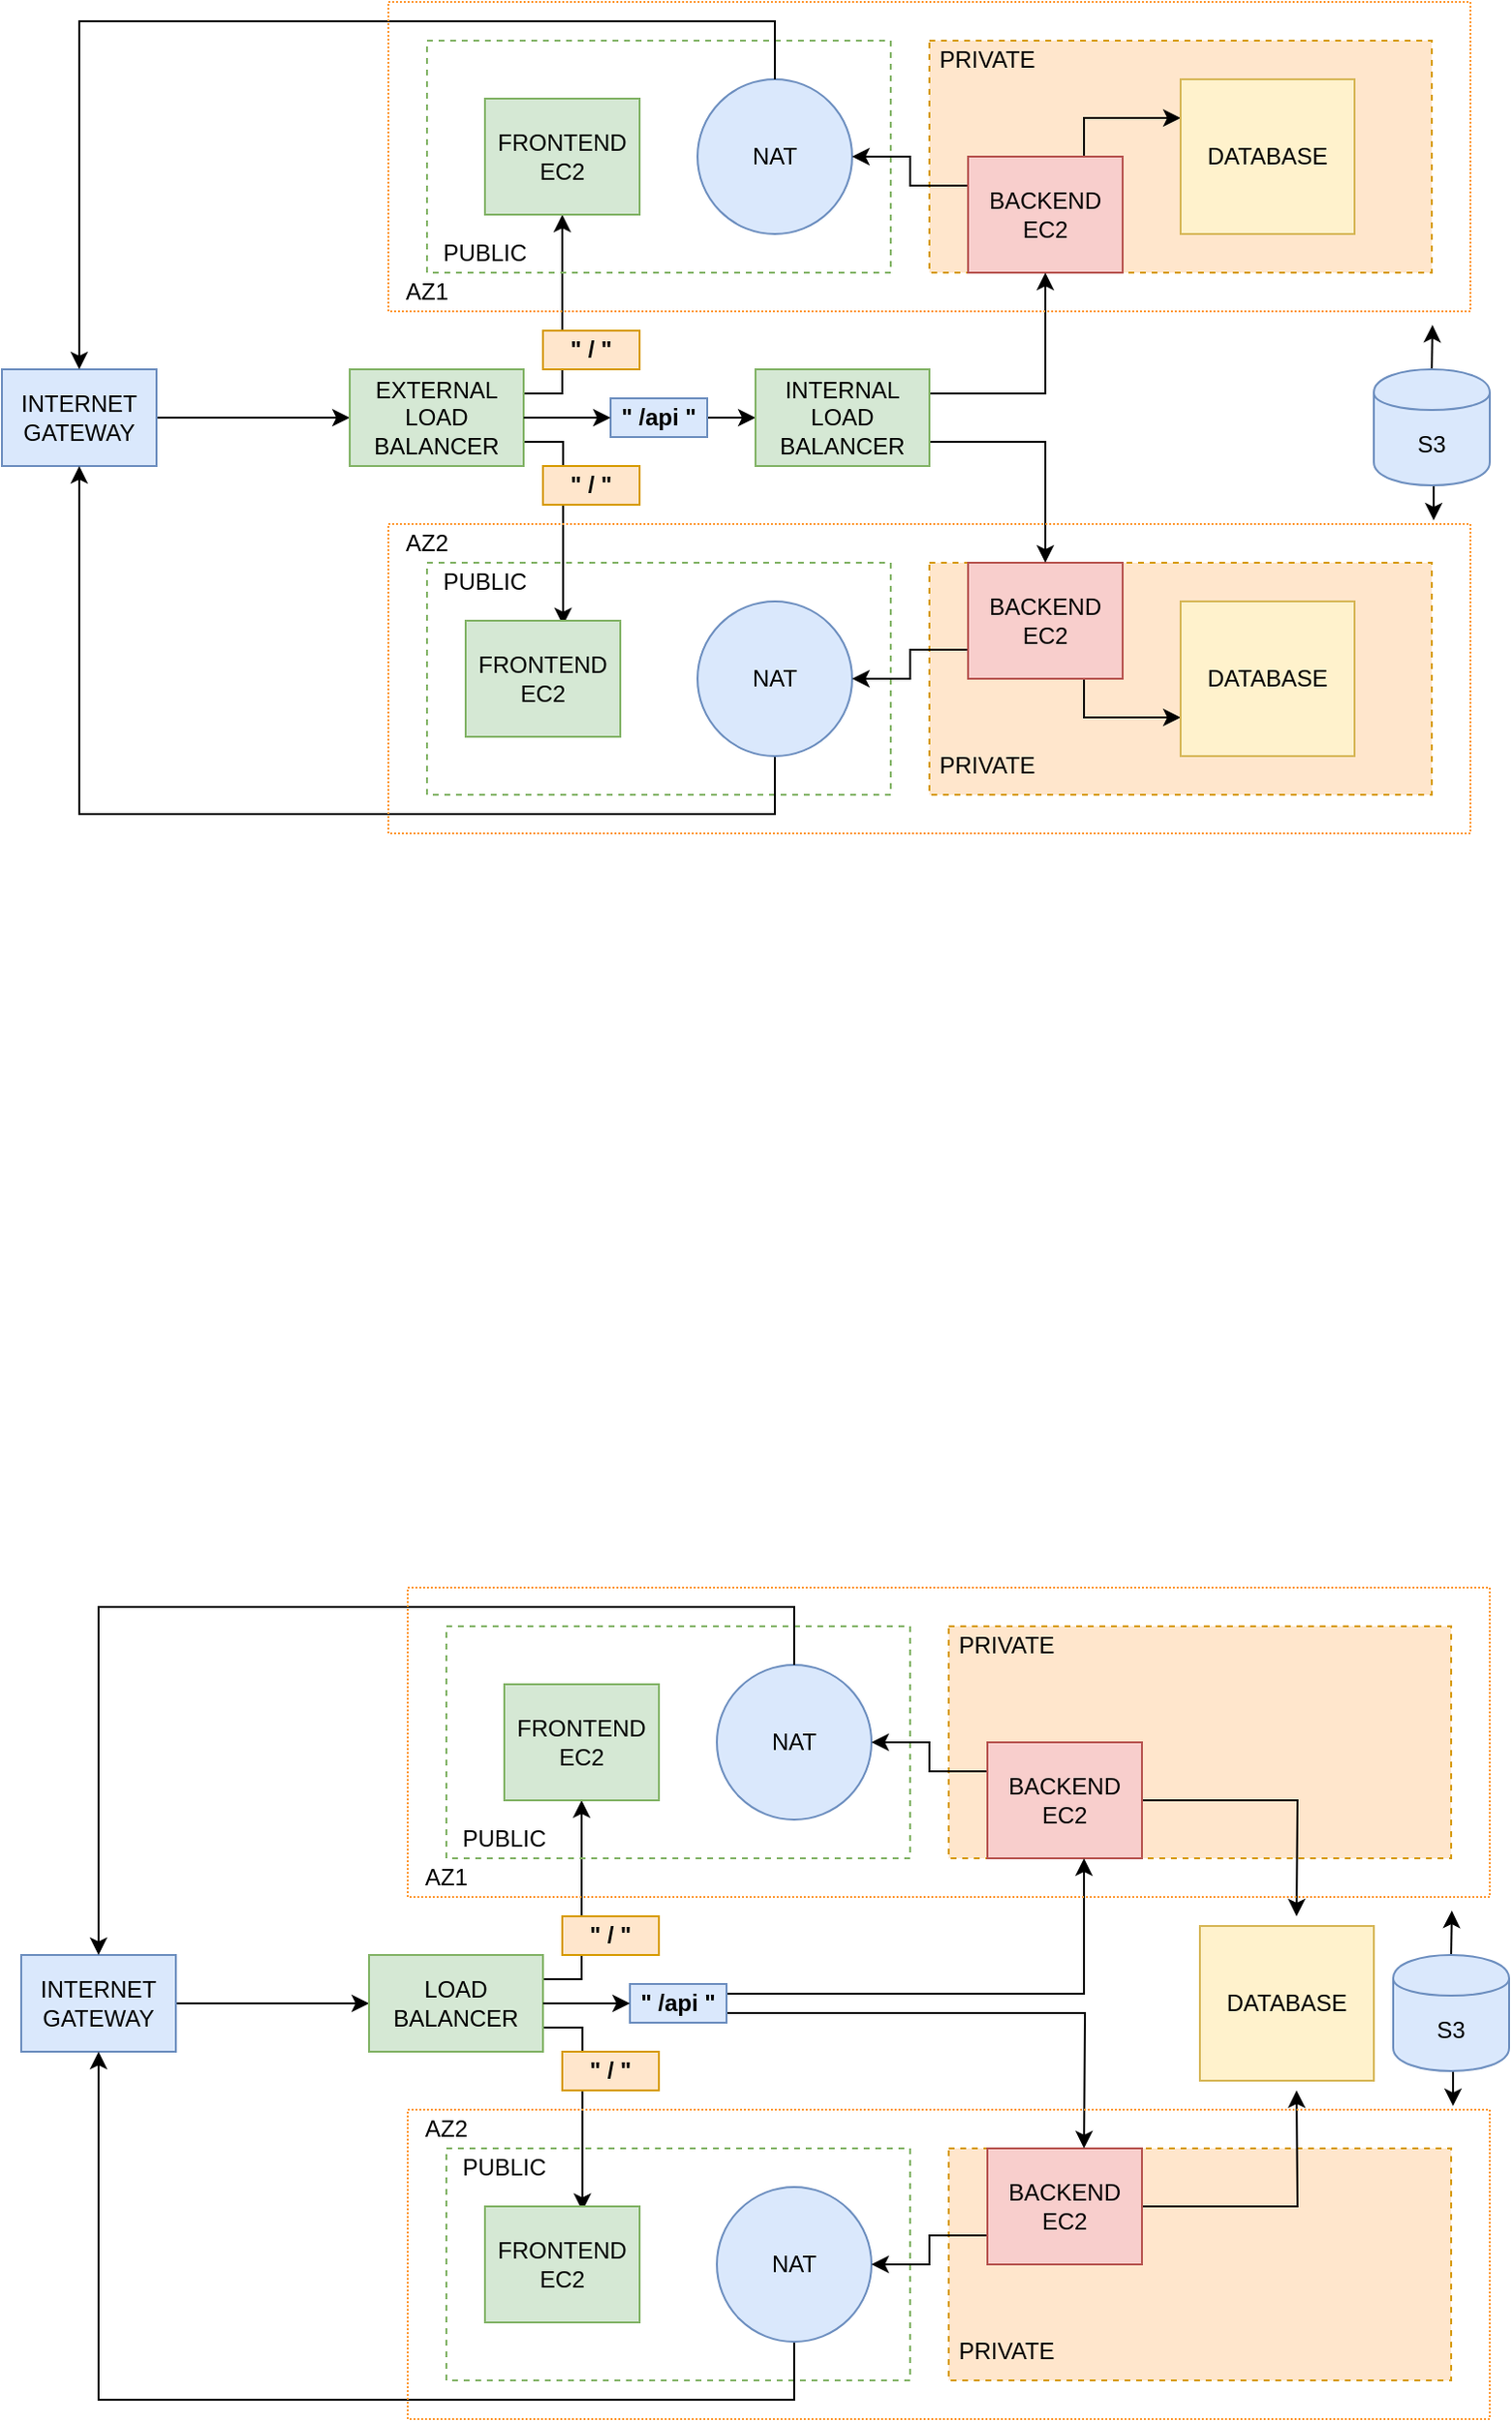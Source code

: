 <mxfile version="13.4.4" type="github">
  <diagram id="WMBnukoaxN1IHDbiz8Kx" name="Page-1">
    <mxGraphModel dx="838" dy="474" grid="1" gridSize="10" guides="1" tooltips="1" connect="1" arrows="1" fold="1" page="1" pageScale="1" pageWidth="1100" pageHeight="850" math="0" shadow="0">
      <root>
        <mxCell id="0" />
        <mxCell id="1" parent="0" />
        <mxCell id="U6XWI17R4oiPlInl3l0V-1" style="edgeStyle=orthogonalEdgeStyle;rounded=0;orthogonalLoop=1;jettySize=auto;html=1;exitX=1;exitY=0.5;exitDx=0;exitDy=0;entryX=0;entryY=0.5;entryDx=0;entryDy=0;" parent="1" source="U6XWI17R4oiPlInl3l0V-2" target="U6XWI17R4oiPlInl3l0V-5" edge="1">
          <mxGeometry relative="1" as="geometry" />
        </mxCell>
        <mxCell id="U6XWI17R4oiPlInl3l0V-2" value="INTERNET GATEWAY" style="rounded=0;whiteSpace=wrap;html=1;fillColor=#dae8fc;strokeColor=#6c8ebf;" parent="1" vertex="1">
          <mxGeometry x="50" y="220" width="80" height="50" as="geometry" />
        </mxCell>
        <mxCell id="U6XWI17R4oiPlInl3l0V-40" style="edgeStyle=orthogonalEdgeStyle;rounded=0;orthogonalLoop=1;jettySize=auto;html=1;exitX=1;exitY=0.25;exitDx=0;exitDy=0;entryX=0.5;entryY=1;entryDx=0;entryDy=0;" parent="1" source="U6XWI17R4oiPlInl3l0V-5" target="U6XWI17R4oiPlInl3l0V-10" edge="1">
          <mxGeometry relative="1" as="geometry" />
        </mxCell>
        <mxCell id="U6XWI17R4oiPlInl3l0V-41" style="edgeStyle=orthogonalEdgeStyle;rounded=0;orthogonalLoop=1;jettySize=auto;html=1;exitX=1;exitY=0.75;exitDx=0;exitDy=0;entryX=0.63;entryY=0.039;entryDx=0;entryDy=0;entryPerimeter=0;" parent="1" source="U6XWI17R4oiPlInl3l0V-5" target="U6XWI17R4oiPlInl3l0V-12" edge="1">
          <mxGeometry relative="1" as="geometry" />
        </mxCell>
        <mxCell id="U6XWI17R4oiPlInl3l0V-46" style="edgeStyle=orthogonalEdgeStyle;rounded=0;orthogonalLoop=1;jettySize=auto;html=1;exitX=1;exitY=0.5;exitDx=0;exitDy=0;entryX=0;entryY=0.5;entryDx=0;entryDy=0;" parent="1" source="U6XWI17R4oiPlInl3l0V-47" target="U6XWI17R4oiPlInl3l0V-31" edge="1">
          <mxGeometry relative="1" as="geometry" />
        </mxCell>
        <mxCell id="U6XWI17R4oiPlInl3l0V-5" value="EXTERNAL LOAD BALANCER" style="rounded=0;whiteSpace=wrap;html=1;fillColor=#d5e8d4;strokeColor=#82b366;" parent="1" vertex="1">
          <mxGeometry x="230" y="220" width="90" height="50" as="geometry" />
        </mxCell>
        <mxCell id="U6XWI17R4oiPlInl3l0V-6" value="" style="rounded=0;whiteSpace=wrap;html=1;dashed=1;fillColor=none;strokeColor=#82b366;" parent="1" vertex="1">
          <mxGeometry x="270" y="50" width="240" height="120" as="geometry" />
        </mxCell>
        <mxCell id="U6XWI17R4oiPlInl3l0V-7" value="" style="rounded=0;whiteSpace=wrap;html=1;dashed=1;fillColor=none;strokeColor=#82b366;" parent="1" vertex="1">
          <mxGeometry x="270" y="320" width="240" height="120" as="geometry" />
        </mxCell>
        <mxCell id="U6XWI17R4oiPlInl3l0V-8" value="" style="rounded=0;whiteSpace=wrap;html=1;dashed=1;fillColor=#ffe6cc;strokeColor=#d79b00;" parent="1" vertex="1">
          <mxGeometry x="530" y="50" width="260" height="120" as="geometry" />
        </mxCell>
        <mxCell id="U6XWI17R4oiPlInl3l0V-10" value="FRONTEND EC2" style="rounded=0;whiteSpace=wrap;html=1;fillColor=#d5e8d4;strokeColor=#82b366;" parent="1" vertex="1">
          <mxGeometry x="300" y="80" width="80" height="60" as="geometry" />
        </mxCell>
        <mxCell id="U6XWI17R4oiPlInl3l0V-12" value="FRONTEND EC2" style="rounded=0;whiteSpace=wrap;html=1;fillColor=#d5e8d4;strokeColor=#82b366;" parent="1" vertex="1">
          <mxGeometry x="290" y="350" width="80" height="60" as="geometry" />
        </mxCell>
        <mxCell id="U6XWI17R4oiPlInl3l0V-13" value="NAT" style="ellipse;whiteSpace=wrap;html=1;aspect=fixed;fillColor=#dae8fc;strokeColor=#6c8ebf;" parent="1" vertex="1">
          <mxGeometry x="410" y="70" width="80" height="80" as="geometry" />
        </mxCell>
        <mxCell id="U6XWI17R4oiPlInl3l0V-14" style="edgeStyle=orthogonalEdgeStyle;rounded=0;orthogonalLoop=1;jettySize=auto;html=1;exitX=0.5;exitY=1;exitDx=0;exitDy=0;entryX=0.5;entryY=1;entryDx=0;entryDy=0;" parent="1" source="U6XWI17R4oiPlInl3l0V-15" target="U6XWI17R4oiPlInl3l0V-2" edge="1">
          <mxGeometry relative="1" as="geometry">
            <Array as="points">
              <mxPoint x="450" y="450" />
              <mxPoint x="90" y="450" />
            </Array>
          </mxGeometry>
        </mxCell>
        <mxCell id="U6XWI17R4oiPlInl3l0V-15" value="NAT" style="ellipse;whiteSpace=wrap;html=1;aspect=fixed;fillColor=#dae8fc;strokeColor=#6c8ebf;" parent="1" vertex="1">
          <mxGeometry x="410" y="340" width="80" height="80" as="geometry" />
        </mxCell>
        <mxCell id="U6XWI17R4oiPlInl3l0V-16" value="PUBLIC" style="text;html=1;strokeColor=none;fillColor=none;align=center;verticalAlign=middle;whiteSpace=wrap;rounded=0;" parent="1" vertex="1">
          <mxGeometry x="280" y="150" width="40" height="20" as="geometry" />
        </mxCell>
        <mxCell id="U6XWI17R4oiPlInl3l0V-17" value="PUBLIC" style="text;html=1;strokeColor=none;fillColor=none;align=center;verticalAlign=middle;whiteSpace=wrap;rounded=0;" parent="1" vertex="1">
          <mxGeometry x="280" y="320" width="40" height="20" as="geometry" />
        </mxCell>
        <mxCell id="U6XWI17R4oiPlInl3l0V-18" value="" style="rounded=0;whiteSpace=wrap;html=1;dashed=1;fillColor=#ffe6cc;strokeColor=#d79b00;" parent="1" vertex="1">
          <mxGeometry x="530" y="320" width="260" height="120" as="geometry" />
        </mxCell>
        <mxCell id="U6XWI17R4oiPlInl3l0V-19" style="edgeStyle=orthogonalEdgeStyle;rounded=0;orthogonalLoop=1;jettySize=auto;html=1;exitX=0.75;exitY=0;exitDx=0;exitDy=0;entryX=0;entryY=0.25;entryDx=0;entryDy=0;" parent="1" source="U6XWI17R4oiPlInl3l0V-21" target="U6XWI17R4oiPlInl3l0V-27" edge="1">
          <mxGeometry relative="1" as="geometry" />
        </mxCell>
        <mxCell id="U6XWI17R4oiPlInl3l0V-20" style="edgeStyle=orthogonalEdgeStyle;rounded=0;orthogonalLoop=1;jettySize=auto;html=1;exitX=0;exitY=0.25;exitDx=0;exitDy=0;entryX=1;entryY=0.5;entryDx=0;entryDy=0;" parent="1" source="U6XWI17R4oiPlInl3l0V-21" target="U6XWI17R4oiPlInl3l0V-13" edge="1">
          <mxGeometry relative="1" as="geometry" />
        </mxCell>
        <mxCell id="U6XWI17R4oiPlInl3l0V-21" value="BACKEND&lt;br&gt;&lt;span style=&quot;color: rgba(0 , 0 , 0 , 0) ; font-family: monospace ; font-size: 0px&quot;&gt;%3CmxGraphModel%3E%3Croot%3E%3CmxCell%20id%3D%220%22%2F%3E%3CmxCell%20id%3D%221%22%20parent%3D%220%22%2F%3E%3CmxCell%20id%3D%222%22%20value%3D%22FRONTEND%20EC2%22%20style%3D%22rounded%3D0%3BwhiteSpace%3Dwrap%3Bhtml%3D1%3BfillColor%3D%23d5e8d4%3BstrokeColor%3D%2382b366%3B%22%20vertex%3D%221%22%20parent%3D%221%22%3E%3CmxGeometry%20x%3D%22300%22%20y%3D%2280%22%20width%3D%2280%22%20height%3D%2260%22%20as%3D%22geometry%22%2F%3E%3C%2FmxCell%3E%3C%2Froot%3E%3C%2FmxGraphModel%3E&lt;/span&gt;EC2" style="rounded=0;whiteSpace=wrap;html=1;fillColor=#f8cecc;strokeColor=#b85450;" parent="1" vertex="1">
          <mxGeometry x="550" y="110" width="80" height="60" as="geometry" />
        </mxCell>
        <mxCell id="U6XWI17R4oiPlInl3l0V-22" style="edgeStyle=orthogonalEdgeStyle;rounded=0;orthogonalLoop=1;jettySize=auto;html=1;exitX=0.75;exitY=1;exitDx=0;exitDy=0;entryX=0;entryY=0.75;entryDx=0;entryDy=0;" parent="1" source="U6XWI17R4oiPlInl3l0V-24" target="U6XWI17R4oiPlInl3l0V-28" edge="1">
          <mxGeometry relative="1" as="geometry" />
        </mxCell>
        <mxCell id="U6XWI17R4oiPlInl3l0V-23" style="edgeStyle=orthogonalEdgeStyle;rounded=0;orthogonalLoop=1;jettySize=auto;html=1;exitX=0;exitY=0.75;exitDx=0;exitDy=0;entryX=1;entryY=0.5;entryDx=0;entryDy=0;" parent="1" source="U6XWI17R4oiPlInl3l0V-24" target="U6XWI17R4oiPlInl3l0V-15" edge="1">
          <mxGeometry relative="1" as="geometry" />
        </mxCell>
        <mxCell id="U6XWI17R4oiPlInl3l0V-24" value="BACKEND&lt;br&gt;&lt;span style=&quot;color: rgba(0 , 0 , 0 , 0) ; font-family: monospace ; font-size: 0px&quot;&gt;%3CmxGraphModel%3E%3Croot%3E%3CmxCell%20id%3D%220%22%2F%3E%3CmxCell%20id%3D%221%22%20parent%3D%220%22%2F%3E%3CmxCell%20id%3D%222%22%20value%3D%22FRONTEND%20EC2%22%20style%3D%22rounded%3D0%3BwhiteSpace%3Dwrap%3Bhtml%3D1%3BfillColor%3D%23d5e8d4%3BstrokeColor%3D%2382b366%3B%22%20vertex%3D%221%22%20parent%3D%221%22%3E%3CmxGeometry%20x%3D%22300%22%20y%3D%2280%22%20width%3D%2280%22%20height%3D%2260%22%20as%3D%22geometry%22%2F%3E%3C%2FmxCell%3E%3C%2Froot%3E%3C%2FmxGraphModel%3E&lt;/span&gt;EC2" style="rounded=0;whiteSpace=wrap;html=1;fillColor=#f8cecc;strokeColor=#b85450;" parent="1" vertex="1">
          <mxGeometry x="550" y="320" width="80" height="60" as="geometry" />
        </mxCell>
        <mxCell id="U6XWI17R4oiPlInl3l0V-25" value="PRIVATE" style="text;html=1;strokeColor=none;fillColor=none;align=center;verticalAlign=middle;whiteSpace=wrap;rounded=0;" parent="1" vertex="1">
          <mxGeometry x="540" y="50" width="40" height="20" as="geometry" />
        </mxCell>
        <mxCell id="U6XWI17R4oiPlInl3l0V-26" value="PRIVATE" style="text;html=1;strokeColor=none;fillColor=none;align=center;verticalAlign=middle;whiteSpace=wrap;rounded=0;" parent="1" vertex="1">
          <mxGeometry x="540" y="415" width="40" height="20" as="geometry" />
        </mxCell>
        <mxCell id="U6XWI17R4oiPlInl3l0V-27" value="DATABASE" style="rounded=0;whiteSpace=wrap;html=1;fillColor=#fff2cc;strokeColor=#d6b656;" parent="1" vertex="1">
          <mxGeometry x="660" y="70" width="90" height="80" as="geometry" />
        </mxCell>
        <mxCell id="U6XWI17R4oiPlInl3l0V-28" value="DATABASE" style="rounded=0;whiteSpace=wrap;html=1;fillColor=#fff2cc;strokeColor=#d6b656;" parent="1" vertex="1">
          <mxGeometry x="660" y="340" width="90" height="80" as="geometry" />
        </mxCell>
        <mxCell id="U6XWI17R4oiPlInl3l0V-29" style="edgeStyle=orthogonalEdgeStyle;rounded=0;orthogonalLoop=1;jettySize=auto;html=1;exitX=1;exitY=0.25;exitDx=0;exitDy=0;entryX=0.5;entryY=1;entryDx=0;entryDy=0;" parent="1" source="U6XWI17R4oiPlInl3l0V-31" target="U6XWI17R4oiPlInl3l0V-21" edge="1">
          <mxGeometry relative="1" as="geometry" />
        </mxCell>
        <mxCell id="U6XWI17R4oiPlInl3l0V-30" style="edgeStyle=orthogonalEdgeStyle;rounded=0;orthogonalLoop=1;jettySize=auto;html=1;exitX=1;exitY=0.75;exitDx=0;exitDy=0;entryX=0.5;entryY=0;entryDx=0;entryDy=0;" parent="1" source="U6XWI17R4oiPlInl3l0V-31" target="U6XWI17R4oiPlInl3l0V-24" edge="1">
          <mxGeometry relative="1" as="geometry" />
        </mxCell>
        <mxCell id="U6XWI17R4oiPlInl3l0V-31" value="INTERNAL LOAD BALANCER" style="rounded=0;whiteSpace=wrap;html=1;fillColor=#d5e8d4;strokeColor=#82b366;" parent="1" vertex="1">
          <mxGeometry x="440" y="220" width="90" height="50" as="geometry" />
        </mxCell>
        <mxCell id="U6XWI17R4oiPlInl3l0V-32" style="edgeStyle=orthogonalEdgeStyle;rounded=0;orthogonalLoop=1;jettySize=auto;html=1;exitX=0.5;exitY=0;exitDx=0;exitDy=0;entryX=0.965;entryY=1.044;entryDx=0;entryDy=0;entryPerimeter=0;" parent="1" source="U6XWI17R4oiPlInl3l0V-34" edge="1">
          <mxGeometry relative="1" as="geometry">
            <mxPoint x="790.4" y="197.04" as="targetPoint" />
          </mxGeometry>
        </mxCell>
        <mxCell id="U6XWI17R4oiPlInl3l0V-33" style="edgeStyle=orthogonalEdgeStyle;rounded=0;orthogonalLoop=1;jettySize=auto;html=1;exitX=0.5;exitY=1;exitDx=0;exitDy=0;entryX=0.966;entryY=-0.012;entryDx=0;entryDy=0;entryPerimeter=0;" parent="1" source="U6XWI17R4oiPlInl3l0V-34" edge="1">
          <mxGeometry relative="1" as="geometry">
            <mxPoint x="790.96" y="298.08" as="targetPoint" />
          </mxGeometry>
        </mxCell>
        <mxCell id="U6XWI17R4oiPlInl3l0V-34" value="S3" style="shape=cylinder;whiteSpace=wrap;html=1;boundedLbl=1;backgroundOutline=1;fillColor=#dae8fc;strokeColor=#6c8ebf;" parent="1" vertex="1">
          <mxGeometry x="760" y="220" width="60" height="60" as="geometry" />
        </mxCell>
        <mxCell id="U6XWI17R4oiPlInl3l0V-35" value="AZ1" style="text;html=1;strokeColor=none;fillColor=none;align=center;verticalAlign=middle;whiteSpace=wrap;rounded=0;dashed=1;dashPattern=1 1;" parent="1" vertex="1">
          <mxGeometry x="250" y="170" width="40" height="20" as="geometry" />
        </mxCell>
        <mxCell id="U6XWI17R4oiPlInl3l0V-36" value="AZ2" style="text;html=1;strokeColor=none;fillColor=none;align=center;verticalAlign=middle;whiteSpace=wrap;rounded=0;dashed=1;dashPattern=1 1;" parent="1" vertex="1">
          <mxGeometry x="250" y="300" width="40" height="20" as="geometry" />
        </mxCell>
        <mxCell id="U6XWI17R4oiPlInl3l0V-39" style="edgeStyle=orthogonalEdgeStyle;rounded=0;orthogonalLoop=1;jettySize=auto;html=1;exitX=0.5;exitY=0;exitDx=0;exitDy=0;entryX=0.5;entryY=0;entryDx=0;entryDy=0;" parent="1" source="U6XWI17R4oiPlInl3l0V-13" target="U6XWI17R4oiPlInl3l0V-2" edge="1">
          <mxGeometry relative="1" as="geometry">
            <mxPoint x="450" y="70" as="sourcePoint" />
            <mxPoint x="90" y="220" as="targetPoint" />
            <Array as="points">
              <mxPoint x="450" y="40" />
              <mxPoint x="90" y="40" />
            </Array>
          </mxGeometry>
        </mxCell>
        <mxCell id="U6XWI17R4oiPlInl3l0V-42" value="&lt;b&gt;&quot; / &quot;&lt;/b&gt;" style="rounded=0;whiteSpace=wrap;html=1;fillColor=#ffe6cc;strokeColor=#d79b00;" parent="1" vertex="1">
          <mxGeometry x="330" y="200" width="50" height="20" as="geometry" />
        </mxCell>
        <mxCell id="U6XWI17R4oiPlInl3l0V-43" value="&lt;b&gt;&quot; / &quot;&lt;/b&gt;" style="rounded=0;whiteSpace=wrap;html=1;fillColor=#ffe6cc;strokeColor=#d79b00;" parent="1" vertex="1">
          <mxGeometry x="330" y="270" width="50" height="20" as="geometry" />
        </mxCell>
        <mxCell id="U6XWI17R4oiPlInl3l0V-47" value="&lt;b&gt;&quot; /api &quot;&lt;/b&gt;" style="rounded=0;whiteSpace=wrap;html=1;fillColor=#dae8fc;strokeColor=#6c8ebf;" parent="1" vertex="1">
          <mxGeometry x="365" y="235" width="50" height="20" as="geometry" />
        </mxCell>
        <mxCell id="U6XWI17R4oiPlInl3l0V-49" style="edgeStyle=orthogonalEdgeStyle;rounded=0;orthogonalLoop=1;jettySize=auto;html=1;exitX=1;exitY=0.5;exitDx=0;exitDy=0;entryX=0;entryY=0.5;entryDx=0;entryDy=0;" parent="1" source="U6XWI17R4oiPlInl3l0V-5" target="U6XWI17R4oiPlInl3l0V-47" edge="1">
          <mxGeometry relative="1" as="geometry">
            <mxPoint x="320" y="245" as="sourcePoint" />
            <mxPoint x="440" y="245" as="targetPoint" />
          </mxGeometry>
        </mxCell>
        <mxCell id="U6XWI17R4oiPlInl3l0V-50" value="" style="rounded=0;whiteSpace=wrap;html=1;fillColor=none;dashed=1;dashPattern=1 1;strokeColor=#FF9933;" parent="1" vertex="1">
          <mxGeometry x="250" y="30" width="560" height="160" as="geometry" />
        </mxCell>
        <mxCell id="U6XWI17R4oiPlInl3l0V-51" value="" style="rounded=0;whiteSpace=wrap;html=1;fillColor=none;dashed=1;dashPattern=1 1;strokeColor=#FF9933;" parent="1" vertex="1">
          <mxGeometry x="250" y="300" width="560" height="160" as="geometry" />
        </mxCell>
        <mxCell id="NPWsK2s5dprimzot-6Zy-1" style="edgeStyle=orthogonalEdgeStyle;rounded=0;orthogonalLoop=1;jettySize=auto;html=1;exitX=1;exitY=0.5;exitDx=0;exitDy=0;entryX=0;entryY=0.5;entryDx=0;entryDy=0;" edge="1" parent="1" source="NPWsK2s5dprimzot-6Zy-2" target="NPWsK2s5dprimzot-6Zy-6">
          <mxGeometry relative="1" as="geometry" />
        </mxCell>
        <mxCell id="NPWsK2s5dprimzot-6Zy-2" value="INTERNET GATEWAY" style="rounded=0;whiteSpace=wrap;html=1;fillColor=#dae8fc;strokeColor=#6c8ebf;" vertex="1" parent="1">
          <mxGeometry x="60" y="1040" width="80" height="50" as="geometry" />
        </mxCell>
        <mxCell id="NPWsK2s5dprimzot-6Zy-3" style="edgeStyle=orthogonalEdgeStyle;rounded=0;orthogonalLoop=1;jettySize=auto;html=1;exitX=1;exitY=0.25;exitDx=0;exitDy=0;entryX=0.5;entryY=1;entryDx=0;entryDy=0;" edge="1" parent="1" source="NPWsK2s5dprimzot-6Zy-6" target="NPWsK2s5dprimzot-6Zy-10">
          <mxGeometry relative="1" as="geometry" />
        </mxCell>
        <mxCell id="NPWsK2s5dprimzot-6Zy-4" style="edgeStyle=orthogonalEdgeStyle;rounded=0;orthogonalLoop=1;jettySize=auto;html=1;exitX=1;exitY=0.75;exitDx=0;exitDy=0;entryX=0.63;entryY=0.039;entryDx=0;entryDy=0;entryPerimeter=0;" edge="1" parent="1" source="NPWsK2s5dprimzot-6Zy-6" target="NPWsK2s5dprimzot-6Zy-11">
          <mxGeometry relative="1" as="geometry" />
        </mxCell>
        <mxCell id="NPWsK2s5dprimzot-6Zy-6" value="LOAD BALANCER" style="rounded=0;whiteSpace=wrap;html=1;fillColor=#d5e8d4;strokeColor=#82b366;" vertex="1" parent="1">
          <mxGeometry x="240" y="1040" width="90" height="50" as="geometry" />
        </mxCell>
        <mxCell id="NPWsK2s5dprimzot-6Zy-7" value="" style="rounded=0;whiteSpace=wrap;html=1;dashed=1;fillColor=none;strokeColor=#82b366;" vertex="1" parent="1">
          <mxGeometry x="280" y="870" width="240" height="120" as="geometry" />
        </mxCell>
        <mxCell id="NPWsK2s5dprimzot-6Zy-8" value="" style="rounded=0;whiteSpace=wrap;html=1;dashed=1;fillColor=none;strokeColor=#82b366;" vertex="1" parent="1">
          <mxGeometry x="280" y="1140" width="240" height="120" as="geometry" />
        </mxCell>
        <mxCell id="NPWsK2s5dprimzot-6Zy-9" value="" style="rounded=0;whiteSpace=wrap;html=1;dashed=1;fillColor=#ffe6cc;strokeColor=#d79b00;" vertex="1" parent="1">
          <mxGeometry x="540" y="870" width="260" height="120" as="geometry" />
        </mxCell>
        <mxCell id="NPWsK2s5dprimzot-6Zy-10" value="FRONTEND EC2" style="rounded=0;whiteSpace=wrap;html=1;fillColor=#d5e8d4;strokeColor=#82b366;" vertex="1" parent="1">
          <mxGeometry x="310" y="900" width="80" height="60" as="geometry" />
        </mxCell>
        <mxCell id="NPWsK2s5dprimzot-6Zy-11" value="FRONTEND EC2" style="rounded=0;whiteSpace=wrap;html=1;fillColor=#d5e8d4;strokeColor=#82b366;" vertex="1" parent="1">
          <mxGeometry x="300" y="1170" width="80" height="60" as="geometry" />
        </mxCell>
        <mxCell id="NPWsK2s5dprimzot-6Zy-12" value="NAT" style="ellipse;whiteSpace=wrap;html=1;aspect=fixed;fillColor=#dae8fc;strokeColor=#6c8ebf;" vertex="1" parent="1">
          <mxGeometry x="420" y="890" width="80" height="80" as="geometry" />
        </mxCell>
        <mxCell id="NPWsK2s5dprimzot-6Zy-13" style="edgeStyle=orthogonalEdgeStyle;rounded=0;orthogonalLoop=1;jettySize=auto;html=1;exitX=0.5;exitY=1;exitDx=0;exitDy=0;entryX=0.5;entryY=1;entryDx=0;entryDy=0;" edge="1" parent="1" source="NPWsK2s5dprimzot-6Zy-14" target="NPWsK2s5dprimzot-6Zy-2">
          <mxGeometry relative="1" as="geometry">
            <Array as="points">
              <mxPoint x="460" y="1270" />
              <mxPoint x="100" y="1270" />
            </Array>
          </mxGeometry>
        </mxCell>
        <mxCell id="NPWsK2s5dprimzot-6Zy-14" value="NAT" style="ellipse;whiteSpace=wrap;html=1;aspect=fixed;fillColor=#dae8fc;strokeColor=#6c8ebf;" vertex="1" parent="1">
          <mxGeometry x="420" y="1160" width="80" height="80" as="geometry" />
        </mxCell>
        <mxCell id="NPWsK2s5dprimzot-6Zy-15" value="PUBLIC" style="text;html=1;strokeColor=none;fillColor=none;align=center;verticalAlign=middle;whiteSpace=wrap;rounded=0;" vertex="1" parent="1">
          <mxGeometry x="290" y="970" width="40" height="20" as="geometry" />
        </mxCell>
        <mxCell id="NPWsK2s5dprimzot-6Zy-16" value="PUBLIC" style="text;html=1;strokeColor=none;fillColor=none;align=center;verticalAlign=middle;whiteSpace=wrap;rounded=0;" vertex="1" parent="1">
          <mxGeometry x="290" y="1140" width="40" height="20" as="geometry" />
        </mxCell>
        <mxCell id="NPWsK2s5dprimzot-6Zy-17" value="" style="rounded=0;whiteSpace=wrap;html=1;dashed=1;fillColor=#ffe6cc;strokeColor=#d79b00;" vertex="1" parent="1">
          <mxGeometry x="540" y="1140" width="260" height="120" as="geometry" />
        </mxCell>
        <mxCell id="NPWsK2s5dprimzot-6Zy-19" style="edgeStyle=orthogonalEdgeStyle;rounded=0;orthogonalLoop=1;jettySize=auto;html=1;exitX=0;exitY=0.25;exitDx=0;exitDy=0;entryX=1;entryY=0.5;entryDx=0;entryDy=0;" edge="1" parent="1" source="NPWsK2s5dprimzot-6Zy-20" target="NPWsK2s5dprimzot-6Zy-12">
          <mxGeometry relative="1" as="geometry" />
        </mxCell>
        <mxCell id="NPWsK2s5dprimzot-6Zy-46" style="edgeStyle=orthogonalEdgeStyle;rounded=0;orthogonalLoop=1;jettySize=auto;html=1;exitX=1;exitY=0.5;exitDx=0;exitDy=0;" edge="1" parent="1" source="NPWsK2s5dprimzot-6Zy-20">
          <mxGeometry relative="1" as="geometry">
            <mxPoint x="720" y="1020" as="targetPoint" />
          </mxGeometry>
        </mxCell>
        <mxCell id="NPWsK2s5dprimzot-6Zy-20" value="BACKEND&lt;br&gt;&lt;span style=&quot;color: rgba(0 , 0 , 0 , 0) ; font-family: monospace ; font-size: 0px&quot;&gt;%3CmxGraphModel%3E%3Croot%3E%3CmxCell%20id%3D%220%22%2F%3E%3CmxCell%20id%3D%221%22%20parent%3D%220%22%2F%3E%3CmxCell%20id%3D%222%22%20value%3D%22FRONTEND%20EC2%22%20style%3D%22rounded%3D0%3BwhiteSpace%3Dwrap%3Bhtml%3D1%3BfillColor%3D%23d5e8d4%3BstrokeColor%3D%2382b366%3B%22%20vertex%3D%221%22%20parent%3D%221%22%3E%3CmxGeometry%20x%3D%22300%22%20y%3D%2280%22%20width%3D%2280%22%20height%3D%2260%22%20as%3D%22geometry%22%2F%3E%3C%2FmxCell%3E%3C%2Froot%3E%3C%2FmxGraphModel%3E&lt;/span&gt;EC2" style="rounded=0;whiteSpace=wrap;html=1;fillColor=#f8cecc;strokeColor=#b85450;" vertex="1" parent="1">
          <mxGeometry x="560" y="930" width="80" height="60" as="geometry" />
        </mxCell>
        <mxCell id="NPWsK2s5dprimzot-6Zy-22" style="edgeStyle=orthogonalEdgeStyle;rounded=0;orthogonalLoop=1;jettySize=auto;html=1;exitX=0;exitY=0.75;exitDx=0;exitDy=0;entryX=1;entryY=0.5;entryDx=0;entryDy=0;" edge="1" parent="1" source="NPWsK2s5dprimzot-6Zy-23" target="NPWsK2s5dprimzot-6Zy-14">
          <mxGeometry relative="1" as="geometry" />
        </mxCell>
        <mxCell id="NPWsK2s5dprimzot-6Zy-45" style="edgeStyle=orthogonalEdgeStyle;rounded=0;orthogonalLoop=1;jettySize=auto;html=1;exitX=1;exitY=0.5;exitDx=0;exitDy=0;" edge="1" parent="1" source="NPWsK2s5dprimzot-6Zy-23">
          <mxGeometry relative="1" as="geometry">
            <mxPoint x="720" y="1110" as="targetPoint" />
          </mxGeometry>
        </mxCell>
        <mxCell id="NPWsK2s5dprimzot-6Zy-23" value="BACKEND&lt;br&gt;&lt;span style=&quot;color: rgba(0 , 0 , 0 , 0) ; font-family: monospace ; font-size: 0px&quot;&gt;%3CmxGraphModel%3E%3Croot%3E%3CmxCell%20id%3D%220%22%2F%3E%3CmxCell%20id%3D%221%22%20parent%3D%220%22%2F%3E%3CmxCell%20id%3D%222%22%20value%3D%22FRONTEND%20EC2%22%20style%3D%22rounded%3D0%3BwhiteSpace%3Dwrap%3Bhtml%3D1%3BfillColor%3D%23d5e8d4%3BstrokeColor%3D%2382b366%3B%22%20vertex%3D%221%22%20parent%3D%221%22%3E%3CmxGeometry%20x%3D%22300%22%20y%3D%2280%22%20width%3D%2280%22%20height%3D%2260%22%20as%3D%22geometry%22%2F%3E%3C%2FmxCell%3E%3C%2Froot%3E%3C%2FmxGraphModel%3E&lt;/span&gt;EC2" style="rounded=0;whiteSpace=wrap;html=1;fillColor=#f8cecc;strokeColor=#b85450;" vertex="1" parent="1">
          <mxGeometry x="560" y="1140" width="80" height="60" as="geometry" />
        </mxCell>
        <mxCell id="NPWsK2s5dprimzot-6Zy-24" value="PRIVATE" style="text;html=1;strokeColor=none;fillColor=none;align=center;verticalAlign=middle;whiteSpace=wrap;rounded=0;" vertex="1" parent="1">
          <mxGeometry x="550" y="870" width="40" height="20" as="geometry" />
        </mxCell>
        <mxCell id="NPWsK2s5dprimzot-6Zy-25" value="PRIVATE" style="text;html=1;strokeColor=none;fillColor=none;align=center;verticalAlign=middle;whiteSpace=wrap;rounded=0;" vertex="1" parent="1">
          <mxGeometry x="550" y="1235" width="40" height="20" as="geometry" />
        </mxCell>
        <mxCell id="NPWsK2s5dprimzot-6Zy-26" value="DATABASE" style="rounded=0;whiteSpace=wrap;html=1;fillColor=#fff2cc;strokeColor=#d6b656;" vertex="1" parent="1">
          <mxGeometry x="670" y="1025" width="90" height="80" as="geometry" />
        </mxCell>
        <mxCell id="NPWsK2s5dprimzot-6Zy-31" style="edgeStyle=orthogonalEdgeStyle;rounded=0;orthogonalLoop=1;jettySize=auto;html=1;exitX=0.5;exitY=0;exitDx=0;exitDy=0;entryX=0.965;entryY=1.044;entryDx=0;entryDy=0;entryPerimeter=0;" edge="1" parent="1" source="NPWsK2s5dprimzot-6Zy-33">
          <mxGeometry relative="1" as="geometry">
            <mxPoint x="800.4" y="1017.04" as="targetPoint" />
          </mxGeometry>
        </mxCell>
        <mxCell id="NPWsK2s5dprimzot-6Zy-32" style="edgeStyle=orthogonalEdgeStyle;rounded=0;orthogonalLoop=1;jettySize=auto;html=1;exitX=0.5;exitY=1;exitDx=0;exitDy=0;entryX=0.966;entryY=-0.012;entryDx=0;entryDy=0;entryPerimeter=0;" edge="1" parent="1" source="NPWsK2s5dprimzot-6Zy-33">
          <mxGeometry relative="1" as="geometry">
            <mxPoint x="800.96" y="1118.08" as="targetPoint" />
          </mxGeometry>
        </mxCell>
        <mxCell id="NPWsK2s5dprimzot-6Zy-33" value="S3" style="shape=cylinder;whiteSpace=wrap;html=1;boundedLbl=1;backgroundOutline=1;fillColor=#dae8fc;strokeColor=#6c8ebf;" vertex="1" parent="1">
          <mxGeometry x="770" y="1040" width="60" height="60" as="geometry" />
        </mxCell>
        <mxCell id="NPWsK2s5dprimzot-6Zy-34" value="AZ1" style="text;html=1;strokeColor=none;fillColor=none;align=center;verticalAlign=middle;whiteSpace=wrap;rounded=0;dashed=1;dashPattern=1 1;" vertex="1" parent="1">
          <mxGeometry x="260" y="990" width="40" height="20" as="geometry" />
        </mxCell>
        <mxCell id="NPWsK2s5dprimzot-6Zy-35" value="AZ2" style="text;html=1;strokeColor=none;fillColor=none;align=center;verticalAlign=middle;whiteSpace=wrap;rounded=0;dashed=1;dashPattern=1 1;" vertex="1" parent="1">
          <mxGeometry x="260" y="1120" width="40" height="20" as="geometry" />
        </mxCell>
        <mxCell id="NPWsK2s5dprimzot-6Zy-36" style="edgeStyle=orthogonalEdgeStyle;rounded=0;orthogonalLoop=1;jettySize=auto;html=1;exitX=0.5;exitY=0;exitDx=0;exitDy=0;entryX=0.5;entryY=0;entryDx=0;entryDy=0;" edge="1" parent="1" source="NPWsK2s5dprimzot-6Zy-12" target="NPWsK2s5dprimzot-6Zy-2">
          <mxGeometry relative="1" as="geometry">
            <mxPoint x="460" y="890" as="sourcePoint" />
            <mxPoint x="100" y="1040" as="targetPoint" />
            <Array as="points">
              <mxPoint x="460" y="860" />
              <mxPoint x="100" y="860" />
            </Array>
          </mxGeometry>
        </mxCell>
        <mxCell id="NPWsK2s5dprimzot-6Zy-37" value="&lt;b&gt;&quot; / &quot;&lt;/b&gt;" style="rounded=0;whiteSpace=wrap;html=1;fillColor=#ffe6cc;strokeColor=#d79b00;" vertex="1" parent="1">
          <mxGeometry x="340" y="1020" width="50" height="20" as="geometry" />
        </mxCell>
        <mxCell id="NPWsK2s5dprimzot-6Zy-38" value="&lt;b&gt;&quot; / &quot;&lt;/b&gt;" style="rounded=0;whiteSpace=wrap;html=1;fillColor=#ffe6cc;strokeColor=#d79b00;" vertex="1" parent="1">
          <mxGeometry x="340" y="1090" width="50" height="20" as="geometry" />
        </mxCell>
        <mxCell id="NPWsK2s5dprimzot-6Zy-43" style="edgeStyle=orthogonalEdgeStyle;rounded=0;orthogonalLoop=1;jettySize=auto;html=1;exitX=1;exitY=0.25;exitDx=0;exitDy=0;entryX=0.625;entryY=0.875;entryDx=0;entryDy=0;entryPerimeter=0;" edge="1" parent="1" source="NPWsK2s5dprimzot-6Zy-39">
          <mxGeometry relative="1" as="geometry">
            <mxPoint x="610" y="990" as="targetPoint" />
            <Array as="points">
              <mxPoint x="610" y="1060" />
            </Array>
          </mxGeometry>
        </mxCell>
        <mxCell id="NPWsK2s5dprimzot-6Zy-44" style="edgeStyle=orthogonalEdgeStyle;rounded=0;orthogonalLoop=1;jettySize=auto;html=1;exitX=1;exitY=0.75;exitDx=0;exitDy=0;entryX=0.625;entryY=0.125;entryDx=0;entryDy=0;entryPerimeter=0;" edge="1" parent="1" source="NPWsK2s5dprimzot-6Zy-39">
          <mxGeometry relative="1" as="geometry">
            <mxPoint x="610" y="1140" as="targetPoint" />
          </mxGeometry>
        </mxCell>
        <mxCell id="NPWsK2s5dprimzot-6Zy-39" value="&lt;b&gt;&quot; /api &quot;&lt;/b&gt;" style="rounded=0;whiteSpace=wrap;html=1;fillColor=#dae8fc;strokeColor=#6c8ebf;" vertex="1" parent="1">
          <mxGeometry x="375" y="1055" width="50" height="20" as="geometry" />
        </mxCell>
        <mxCell id="NPWsK2s5dprimzot-6Zy-40" style="edgeStyle=orthogonalEdgeStyle;rounded=0;orthogonalLoop=1;jettySize=auto;html=1;exitX=1;exitY=0.5;exitDx=0;exitDy=0;entryX=0;entryY=0.5;entryDx=0;entryDy=0;" edge="1" parent="1" source="NPWsK2s5dprimzot-6Zy-6" target="NPWsK2s5dprimzot-6Zy-39">
          <mxGeometry relative="1" as="geometry">
            <mxPoint x="330" y="1065" as="sourcePoint" />
            <mxPoint x="450" y="1065" as="targetPoint" />
          </mxGeometry>
        </mxCell>
        <mxCell id="NPWsK2s5dprimzot-6Zy-47" value="" style="rounded=0;whiteSpace=wrap;html=1;fillColor=none;dashed=1;dashPattern=1 1;strokeColor=#FF9933;" vertex="1" parent="1">
          <mxGeometry x="260" y="850" width="560" height="160" as="geometry" />
        </mxCell>
        <mxCell id="NPWsK2s5dprimzot-6Zy-48" value="" style="rounded=0;whiteSpace=wrap;html=1;fillColor=none;dashed=1;dashPattern=1 1;strokeColor=#FF9933;" vertex="1" parent="1">
          <mxGeometry x="260" y="1120" width="560" height="160" as="geometry" />
        </mxCell>
      </root>
    </mxGraphModel>
  </diagram>
</mxfile>
